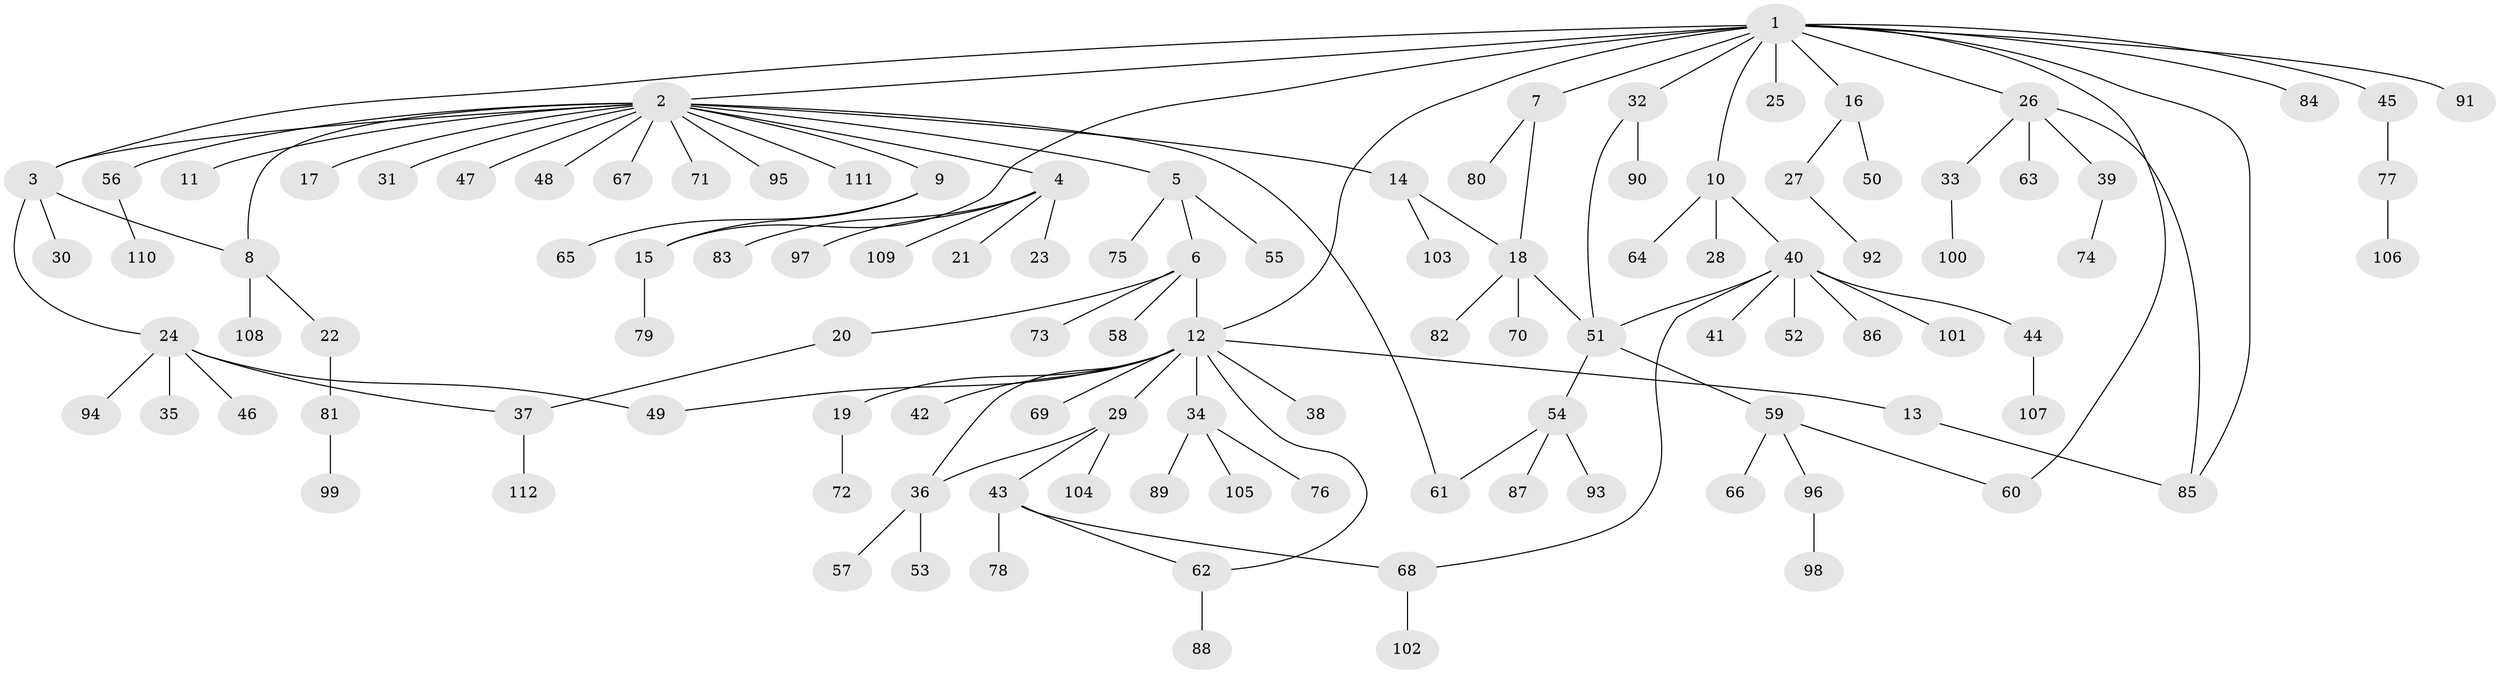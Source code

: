 // coarse degree distribution, {1: 0.8181818181818182, 17: 0.030303030303030304, 9: 0.030303030303030304, 2: 0.030303030303030304, 7: 0.030303030303030304, 3: 0.06060606060606061}
// Generated by graph-tools (version 1.1) at 2025/50/03/04/25 21:50:22]
// undirected, 112 vertices, 127 edges
graph export_dot {
graph [start="1"]
  node [color=gray90,style=filled];
  1;
  2;
  3;
  4;
  5;
  6;
  7;
  8;
  9;
  10;
  11;
  12;
  13;
  14;
  15;
  16;
  17;
  18;
  19;
  20;
  21;
  22;
  23;
  24;
  25;
  26;
  27;
  28;
  29;
  30;
  31;
  32;
  33;
  34;
  35;
  36;
  37;
  38;
  39;
  40;
  41;
  42;
  43;
  44;
  45;
  46;
  47;
  48;
  49;
  50;
  51;
  52;
  53;
  54;
  55;
  56;
  57;
  58;
  59;
  60;
  61;
  62;
  63;
  64;
  65;
  66;
  67;
  68;
  69;
  70;
  71;
  72;
  73;
  74;
  75;
  76;
  77;
  78;
  79;
  80;
  81;
  82;
  83;
  84;
  85;
  86;
  87;
  88;
  89;
  90;
  91;
  92;
  93;
  94;
  95;
  96;
  97;
  98;
  99;
  100;
  101;
  102;
  103;
  104;
  105;
  106;
  107;
  108;
  109;
  110;
  111;
  112;
  1 -- 2;
  1 -- 3;
  1 -- 7;
  1 -- 10;
  1 -- 12;
  1 -- 15;
  1 -- 16;
  1 -- 25;
  1 -- 26;
  1 -- 32;
  1 -- 45;
  1 -- 60;
  1 -- 84;
  1 -- 85;
  1 -- 91;
  2 -- 3;
  2 -- 4;
  2 -- 5;
  2 -- 8;
  2 -- 9;
  2 -- 11;
  2 -- 14;
  2 -- 17;
  2 -- 31;
  2 -- 47;
  2 -- 48;
  2 -- 56;
  2 -- 61;
  2 -- 67;
  2 -- 71;
  2 -- 95;
  2 -- 111;
  3 -- 8;
  3 -- 24;
  3 -- 30;
  4 -- 21;
  4 -- 23;
  4 -- 83;
  4 -- 97;
  4 -- 109;
  5 -- 6;
  5 -- 55;
  5 -- 75;
  6 -- 12;
  6 -- 20;
  6 -- 58;
  6 -- 73;
  7 -- 18;
  7 -- 80;
  8 -- 22;
  8 -- 108;
  9 -- 15;
  9 -- 65;
  10 -- 28;
  10 -- 40;
  10 -- 64;
  12 -- 13;
  12 -- 19;
  12 -- 29;
  12 -- 34;
  12 -- 36;
  12 -- 38;
  12 -- 42;
  12 -- 49;
  12 -- 62;
  12 -- 69;
  13 -- 85;
  14 -- 18;
  14 -- 103;
  15 -- 79;
  16 -- 27;
  16 -- 50;
  18 -- 51;
  18 -- 70;
  18 -- 82;
  19 -- 72;
  20 -- 37;
  22 -- 81;
  24 -- 35;
  24 -- 37;
  24 -- 46;
  24 -- 49;
  24 -- 94;
  26 -- 33;
  26 -- 39;
  26 -- 63;
  26 -- 85;
  27 -- 92;
  29 -- 36;
  29 -- 43;
  29 -- 104;
  32 -- 51;
  32 -- 90;
  33 -- 100;
  34 -- 76;
  34 -- 89;
  34 -- 105;
  36 -- 53;
  36 -- 57;
  37 -- 112;
  39 -- 74;
  40 -- 41;
  40 -- 44;
  40 -- 51;
  40 -- 52;
  40 -- 68;
  40 -- 86;
  40 -- 101;
  43 -- 62;
  43 -- 68;
  43 -- 78;
  44 -- 107;
  45 -- 77;
  51 -- 54;
  51 -- 59;
  54 -- 61;
  54 -- 87;
  54 -- 93;
  56 -- 110;
  59 -- 60;
  59 -- 66;
  59 -- 96;
  62 -- 88;
  68 -- 102;
  77 -- 106;
  81 -- 99;
  96 -- 98;
}
